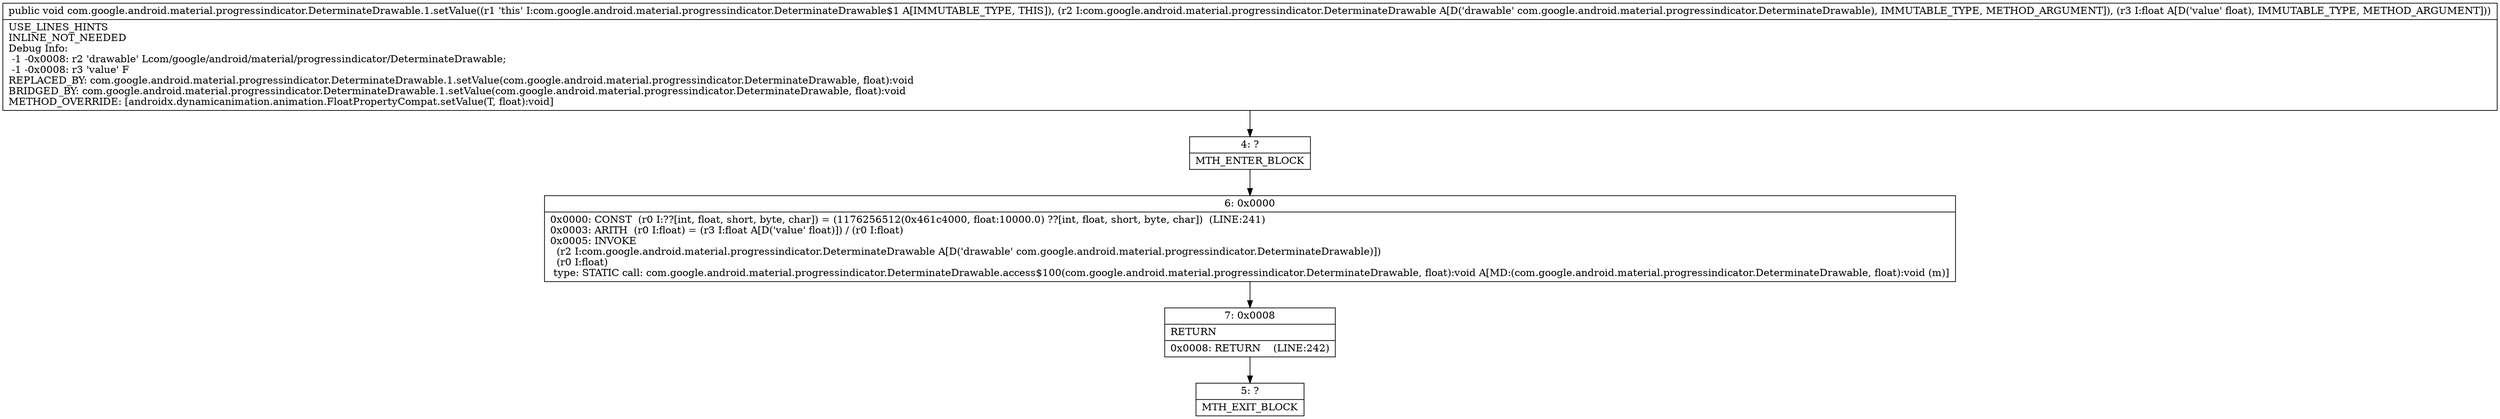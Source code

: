 digraph "CFG forcom.google.android.material.progressindicator.DeterminateDrawable.1.setValue(Lcom\/google\/android\/material\/progressindicator\/DeterminateDrawable;F)V" {
Node_4 [shape=record,label="{4\:\ ?|MTH_ENTER_BLOCK\l}"];
Node_6 [shape=record,label="{6\:\ 0x0000|0x0000: CONST  (r0 I:??[int, float, short, byte, char]) = (1176256512(0x461c4000, float:10000.0) ??[int, float, short, byte, char])  (LINE:241)\l0x0003: ARITH  (r0 I:float) = (r3 I:float A[D('value' float)]) \/ (r0 I:float) \l0x0005: INVOKE  \l  (r2 I:com.google.android.material.progressindicator.DeterminateDrawable A[D('drawable' com.google.android.material.progressindicator.DeterminateDrawable)])\l  (r0 I:float)\l type: STATIC call: com.google.android.material.progressindicator.DeterminateDrawable.access$100(com.google.android.material.progressindicator.DeterminateDrawable, float):void A[MD:(com.google.android.material.progressindicator.DeterminateDrawable, float):void (m)]\l}"];
Node_7 [shape=record,label="{7\:\ 0x0008|RETURN\l|0x0008: RETURN    (LINE:242)\l}"];
Node_5 [shape=record,label="{5\:\ ?|MTH_EXIT_BLOCK\l}"];
MethodNode[shape=record,label="{public void com.google.android.material.progressindicator.DeterminateDrawable.1.setValue((r1 'this' I:com.google.android.material.progressindicator.DeterminateDrawable$1 A[IMMUTABLE_TYPE, THIS]), (r2 I:com.google.android.material.progressindicator.DeterminateDrawable A[D('drawable' com.google.android.material.progressindicator.DeterminateDrawable), IMMUTABLE_TYPE, METHOD_ARGUMENT]), (r3 I:float A[D('value' float), IMMUTABLE_TYPE, METHOD_ARGUMENT]))  | USE_LINES_HINTS\lINLINE_NOT_NEEDED\lDebug Info:\l  \-1 \-0x0008: r2 'drawable' Lcom\/google\/android\/material\/progressindicator\/DeterminateDrawable;\l  \-1 \-0x0008: r3 'value' F\lREPLACED_BY: com.google.android.material.progressindicator.DeterminateDrawable.1.setValue(com.google.android.material.progressindicator.DeterminateDrawable, float):void\lBRIDGED_BY: com.google.android.material.progressindicator.DeterminateDrawable.1.setValue(com.google.android.material.progressindicator.DeterminateDrawable, float):void\lMETHOD_OVERRIDE: [androidx.dynamicanimation.animation.FloatPropertyCompat.setValue(T, float):void]\l}"];
MethodNode -> Node_4;Node_4 -> Node_6;
Node_6 -> Node_7;
Node_7 -> Node_5;
}

